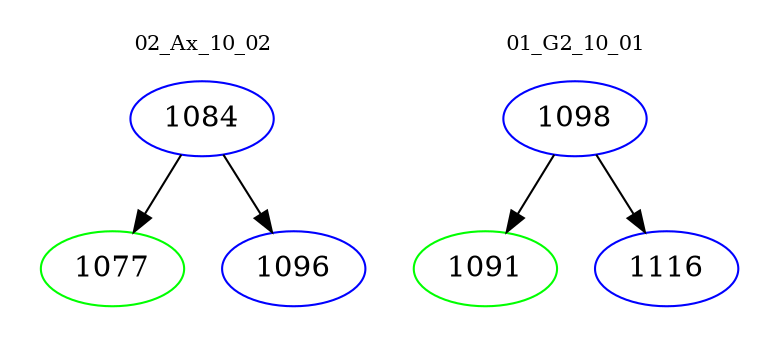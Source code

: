 digraph{
subgraph cluster_0 {
color = white
label = "02_Ax_10_02";
fontsize=10;
T0_1084 [label="1084", color="blue"]
T0_1084 -> T0_1077 [color="black"]
T0_1077 [label="1077", color="green"]
T0_1084 -> T0_1096 [color="black"]
T0_1096 [label="1096", color="blue"]
}
subgraph cluster_1 {
color = white
label = "01_G2_10_01";
fontsize=10;
T1_1098 [label="1098", color="blue"]
T1_1098 -> T1_1091 [color="black"]
T1_1091 [label="1091", color="green"]
T1_1098 -> T1_1116 [color="black"]
T1_1116 [label="1116", color="blue"]
}
}
